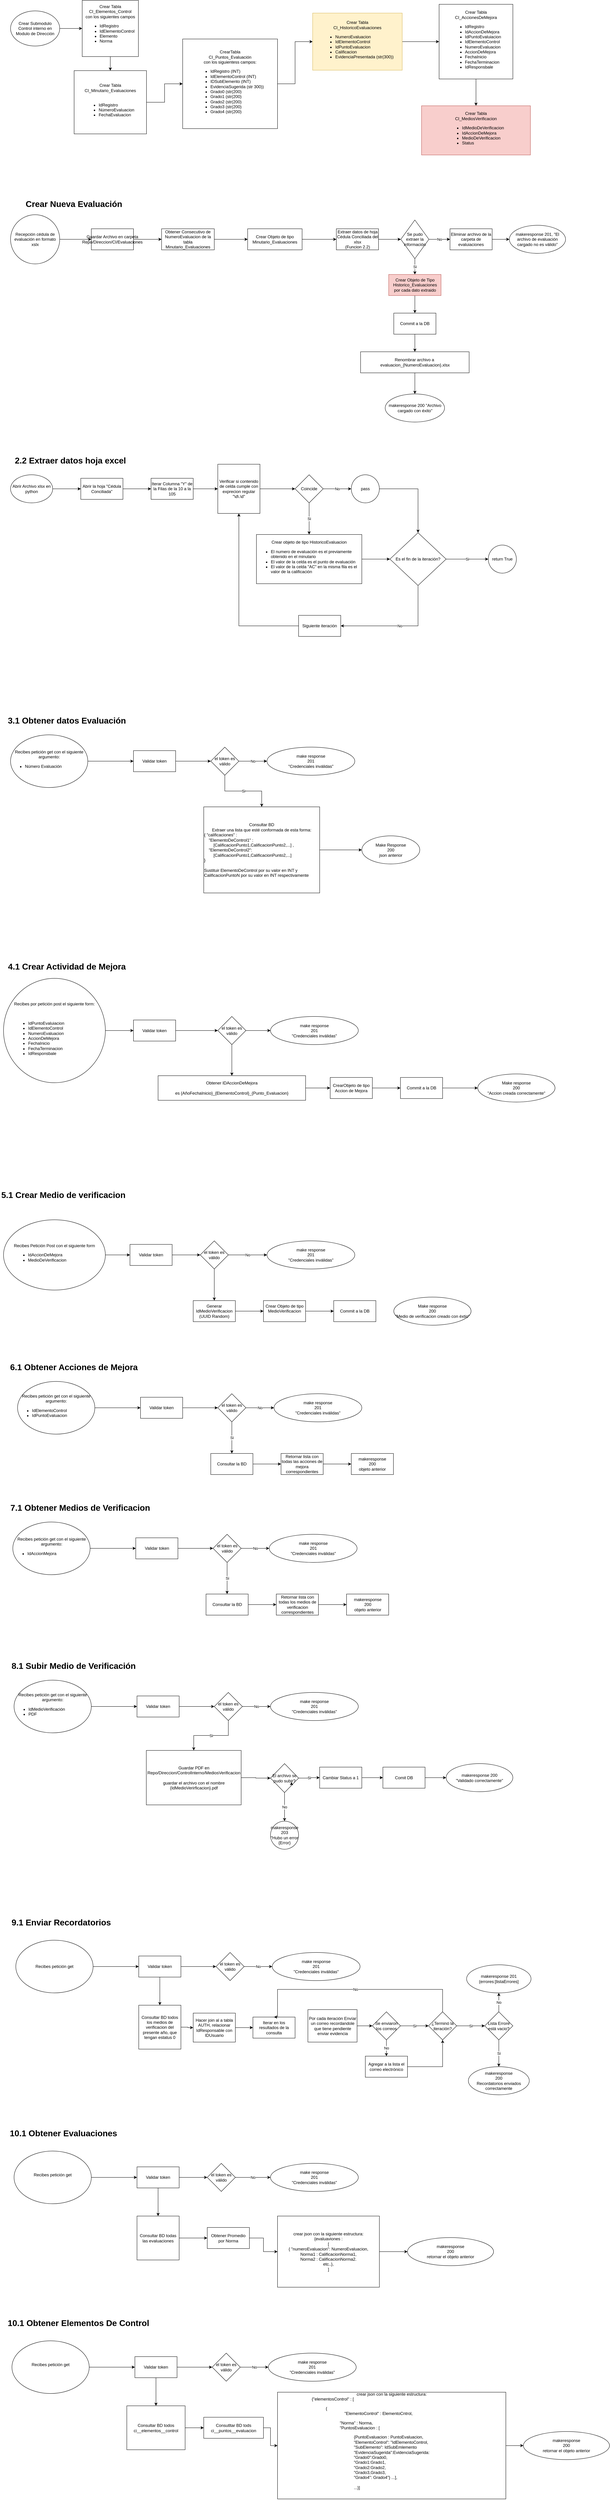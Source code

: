 <mxfile version="21.3.6" type="github">
  <diagram name="Página-1" id="6SQKcYgpfkD2ooMee5yI">
    <mxGraphModel dx="1745" dy="940" grid="1" gridSize="10" guides="1" tooltips="1" connect="1" arrows="1" fold="1" page="1" pageScale="1" pageWidth="827" pageHeight="1169" math="0" shadow="0">
      <root>
        <mxCell id="0" />
        <mxCell id="1" parent="0" />
        <mxCell id="CogGTD0rMsYopm1HXky7-1" value="" style="edgeStyle=orthogonalEdgeStyle;rounded=0;orthogonalLoop=1;jettySize=auto;html=1;" parent="1" source="CogGTD0rMsYopm1HXky7-2" target="CogGTD0rMsYopm1HXky7-4" edge="1">
          <mxGeometry relative="1" as="geometry" />
        </mxCell>
        <mxCell id="CogGTD0rMsYopm1HXky7-2" value="&lt;div&gt;Crear Submodulo&lt;/div&gt;&lt;div&gt;Control interno en Modulo de Dirección&lt;br&gt;&lt;/div&gt;" style="ellipse;whiteSpace=wrap;html=1;" parent="1" vertex="1">
          <mxGeometry x="50" y="130" width="140" height="100" as="geometry" />
        </mxCell>
        <mxCell id="CogGTD0rMsYopm1HXky7-3" value="" style="edgeStyle=orthogonalEdgeStyle;rounded=0;orthogonalLoop=1;jettySize=auto;html=1;" parent="1" source="CogGTD0rMsYopm1HXky7-4" target="CogGTD0rMsYopm1HXky7-22" edge="1">
          <mxGeometry relative="1" as="geometry" />
        </mxCell>
        <mxCell id="CogGTD0rMsYopm1HXky7-4" value="&lt;div&gt;Crear Tabla&lt;/div&gt;&lt;div&gt;CI_Elementos_Control&lt;/div&gt;&lt;div&gt;con los siguientes campos&lt;/div&gt;&lt;div align=&quot;left&quot;&gt;&lt;ul&gt;&lt;li&gt;IdRegistro&lt;/li&gt;&lt;li&gt;IdElementoControl&lt;br&gt;&lt;/li&gt;&lt;li&gt;Elemento&lt;/li&gt;&lt;li&gt;Norma&lt;/li&gt;&lt;/ul&gt;&lt;/div&gt;&lt;div&gt;&lt;br&gt;&lt;/div&gt;" style="whiteSpace=wrap;html=1;" parent="1" vertex="1">
          <mxGeometry x="254" y="100" width="160" height="160" as="geometry" />
        </mxCell>
        <mxCell id="CogGTD0rMsYopm1HXky7-5" value="" style="edgeStyle=orthogonalEdgeStyle;rounded=0;orthogonalLoop=1;jettySize=auto;html=1;" parent="1" source="CogGTD0rMsYopm1HXky7-6" target="CogGTD0rMsYopm1HXky7-8" edge="1">
          <mxGeometry relative="1" as="geometry" />
        </mxCell>
        <mxCell id="CogGTD0rMsYopm1HXky7-6" value="&lt;div&gt;CrearTabla &lt;br&gt;&lt;/div&gt;&lt;div&gt;CI_Puntos_Evaluación&lt;/div&gt;&lt;div&gt;con los siguientess campos:&lt;/div&gt;&lt;div align=&quot;left&quot;&gt;&lt;ul&gt;&lt;li&gt;IdRegistro (INT)&lt;/li&gt;&lt;li&gt;IdElementoControl (INT)&lt;/li&gt;&lt;li&gt;IDSubElemento (INT)&lt;/li&gt;&lt;li&gt;EvidenciaSugerida (str 300))&lt;/li&gt;&lt;li&gt;Grado0 (str(200)&lt;/li&gt;&lt;li&gt;Grado1 (str(200)&lt;/li&gt;&lt;li&gt;Grado2 (str(200)&lt;/li&gt;&lt;li&gt;Grado3 (str(200)&lt;/li&gt;&lt;li&gt;Grado4 (str(200)&lt;/li&gt;&lt;/ul&gt;&lt;/div&gt;" style="whiteSpace=wrap;html=1;" parent="1" vertex="1">
          <mxGeometry x="540" y="210" width="270" height="255" as="geometry" />
        </mxCell>
        <mxCell id="CogGTD0rMsYopm1HXky7-7" value="" style="edgeStyle=orthogonalEdgeStyle;rounded=0;orthogonalLoop=1;jettySize=auto;html=1;" parent="1" source="CogGTD0rMsYopm1HXky7-8" target="CogGTD0rMsYopm1HXky7-10" edge="1">
          <mxGeometry relative="1" as="geometry" />
        </mxCell>
        <mxCell id="CogGTD0rMsYopm1HXky7-8" value="&lt;div&gt;Crear Tabla&lt;/div&gt;&lt;div&gt;CI_HistoricoEvaluaciones&lt;/div&gt;&lt;div align=&quot;left&quot;&gt;&lt;ul&gt;&lt;li&gt;NumeroEvaluacion&lt;/li&gt;&lt;li&gt;IdElementoControl&lt;/li&gt;&lt;li&gt;IdPuntoEvaluacion&lt;/li&gt;&lt;li&gt;Calificacion&lt;/li&gt;&lt;li&gt;EvidenciaPresentada (str(300))&lt;/li&gt;&lt;/ul&gt;&lt;/div&gt;" style="whiteSpace=wrap;html=1;fillColor=#fff2cc;strokeColor=#d6b656;" parent="1" vertex="1">
          <mxGeometry x="910" y="136.25" width="255" height="162.5" as="geometry" />
        </mxCell>
        <mxCell id="CogGTD0rMsYopm1HXky7-9" value="" style="edgeStyle=orthogonalEdgeStyle;rounded=0;orthogonalLoop=1;jettySize=auto;html=1;" parent="1" source="CogGTD0rMsYopm1HXky7-10" target="CogGTD0rMsYopm1HXky7-11" edge="1">
          <mxGeometry relative="1" as="geometry" />
        </mxCell>
        <mxCell id="CogGTD0rMsYopm1HXky7-10" value="&lt;div&gt;Crear Tabla&lt;/div&gt;&lt;div&gt;CI_AccionesDeMejora&lt;/div&gt;&lt;div align=&quot;left&quot;&gt;&lt;ul&gt;&lt;li&gt;IdRegistro&lt;br&gt;&lt;/li&gt;&lt;li&gt;IdAccionDeMejora&lt;br&gt;&lt;/li&gt;&lt;li&gt;IdPuntoEvaluiacion&lt;/li&gt;&lt;li&gt;IdElementoControl&lt;br&gt;&lt;/li&gt;&lt;li&gt;NumeroEvaluacion&lt;/li&gt;&lt;li&gt;AccionDeMejora&lt;/li&gt;&lt;li&gt;FechaInicio&lt;/li&gt;&lt;li&gt;FechaTerminacion&lt;/li&gt;&lt;li&gt;IdResponsbale&lt;/li&gt;&lt;/ul&gt;&lt;/div&gt;" style="whiteSpace=wrap;html=1;" parent="1" vertex="1">
          <mxGeometry x="1270" y="111.25" width="210" height="212.5" as="geometry" />
        </mxCell>
        <mxCell id="CogGTD0rMsYopm1HXky7-11" value="&lt;div&gt;Crear Tabla &lt;br&gt;&lt;/div&gt;&lt;div&gt;CI_MediosVerificacion&lt;/div&gt;&lt;div align=&quot;left&quot;&gt;&lt;ul&gt;&lt;li&gt;IdMedioDeVerificacion&lt;/li&gt;&lt;li&gt;IdAccionDeMejora&lt;/li&gt;&lt;li&gt;MedioDeVerificacion&lt;/li&gt;&lt;li&gt;Status&lt;br&gt;&lt;/li&gt;&lt;/ul&gt;&lt;/div&gt;" style="whiteSpace=wrap;html=1;fillColor=#f8cecc;strokeColor=#b85450;" parent="1" vertex="1">
          <mxGeometry x="1220" y="400" width="310" height="140" as="geometry" />
        </mxCell>
        <mxCell id="CogGTD0rMsYopm1HXky7-12" value="Crear Nueva Evaluación" style="text;strokeColor=none;fillColor=none;html=1;fontSize=24;fontStyle=1;verticalAlign=middle;align=center;" parent="1" vertex="1">
          <mxGeometry x="50" y="660" width="360" height="40" as="geometry" />
        </mxCell>
        <mxCell id="CogGTD0rMsYopm1HXky7-13" value="" style="edgeStyle=orthogonalEdgeStyle;rounded=0;orthogonalLoop=1;jettySize=auto;html=1;" parent="1" source="CogGTD0rMsYopm1HXky7-14" target="CogGTD0rMsYopm1HXky7-16" edge="1">
          <mxGeometry relative="1" as="geometry" />
        </mxCell>
        <mxCell id="CogGTD0rMsYopm1HXky7-14" value="Recepción cédula de evaluación en formato xslx" style="ellipse;whiteSpace=wrap;html=1;aspect=fixed;" parent="1" vertex="1">
          <mxGeometry x="50" y="710" width="140" height="140" as="geometry" />
        </mxCell>
        <mxCell id="CogGTD0rMsYopm1HXky7-15" value="" style="edgeStyle=orthogonalEdgeStyle;rounded=0;orthogonalLoop=1;jettySize=auto;html=1;" parent="1" source="CogGTD0rMsYopm1HXky7-16" target="CogGTD0rMsYopm1HXky7-18" edge="1">
          <mxGeometry relative="1" as="geometry" />
        </mxCell>
        <mxCell id="CogGTD0rMsYopm1HXky7-16" value="Guardar Archivo en carpeta Repo/Direccion/CI/Evaluaciones " style="whiteSpace=wrap;html=1;" parent="1" vertex="1">
          <mxGeometry x="280" y="750" width="120" height="60" as="geometry" />
        </mxCell>
        <mxCell id="CogGTD0rMsYopm1HXky7-17" value="" style="edgeStyle=orthogonalEdgeStyle;rounded=0;orthogonalLoop=1;jettySize=auto;html=1;" parent="1" source="CogGTD0rMsYopm1HXky7-18" target="CogGTD0rMsYopm1HXky7-20" edge="1">
          <mxGeometry relative="1" as="geometry" />
        </mxCell>
        <mxCell id="CogGTD0rMsYopm1HXky7-18" value="Obtener Consecutivo de NumeroEvaluacion de la tabla Minutario_Evaluaciones" style="whiteSpace=wrap;html=1;" parent="1" vertex="1">
          <mxGeometry x="480" y="750" width="150" height="60" as="geometry" />
        </mxCell>
        <mxCell id="CogGTD0rMsYopm1HXky7-19" value="" style="edgeStyle=orthogonalEdgeStyle;rounded=0;orthogonalLoop=1;jettySize=auto;html=1;" parent="1" source="CogGTD0rMsYopm1HXky7-20" target="CogGTD0rMsYopm1HXky7-24" edge="1">
          <mxGeometry relative="1" as="geometry" />
        </mxCell>
        <mxCell id="CogGTD0rMsYopm1HXky7-20" value="Crear Objeto de tipo Minutario_Evaluaciones" style="whiteSpace=wrap;html=1;" parent="1" vertex="1">
          <mxGeometry x="725" y="750" width="155" height="60" as="geometry" />
        </mxCell>
        <mxCell id="CogGTD0rMsYopm1HXky7-21" value="" style="edgeStyle=orthogonalEdgeStyle;rounded=0;orthogonalLoop=1;jettySize=auto;html=1;" parent="1" source="CogGTD0rMsYopm1HXky7-22" target="CogGTD0rMsYopm1HXky7-6" edge="1">
          <mxGeometry relative="1" as="geometry" />
        </mxCell>
        <mxCell id="CogGTD0rMsYopm1HXky7-22" value="&lt;div&gt;Crear Tabla&lt;/div&gt;&lt;div&gt;CI_Minutario_Evaluaciones&lt;br&gt;&lt;/div&gt;&lt;div&gt;&lt;br&gt;&lt;/div&gt;&lt;div align=&quot;left&quot;&gt;&lt;ul&gt;&lt;li&gt;IdRegistro&lt;/li&gt;&lt;li&gt;NúmeroEvaluacion&lt;/li&gt;&lt;li&gt;FechaEvaluacion&lt;br&gt;&lt;/li&gt;&lt;/ul&gt;&lt;/div&gt;" style="whiteSpace=wrap;html=1;" parent="1" vertex="1">
          <mxGeometry x="231" y="300" width="206" height="180" as="geometry" />
        </mxCell>
        <mxCell id="CogGTD0rMsYopm1HXky7-23" value="" style="edgeStyle=orthogonalEdgeStyle;rounded=0;orthogonalLoop=1;jettySize=auto;html=1;" parent="1" source="CogGTD0rMsYopm1HXky7-24" target="CogGTD0rMsYopm1HXky7-27" edge="1">
          <mxGeometry relative="1" as="geometry" />
        </mxCell>
        <mxCell id="CogGTD0rMsYopm1HXky7-24" value="&lt;div&gt;Extraer datos de hoja Cédula Conciliada del xlsx&lt;/div&gt;&lt;div&gt;(Funcion 2.2)&lt;br&gt;&lt;/div&gt;" style="whiteSpace=wrap;html=1;" parent="1" vertex="1">
          <mxGeometry x="977.5" y="750" width="120" height="60" as="geometry" />
        </mxCell>
        <mxCell id="CogGTD0rMsYopm1HXky7-25" value="Si" style="edgeStyle=orthogonalEdgeStyle;rounded=0;orthogonalLoop=1;jettySize=auto;html=1;" parent="1" source="CogGTD0rMsYopm1HXky7-27" target="CogGTD0rMsYopm1HXky7-29" edge="1">
          <mxGeometry relative="1" as="geometry" />
        </mxCell>
        <mxCell id="CogGTD0rMsYopm1HXky7-26" value="No" style="edgeStyle=orthogonalEdgeStyle;rounded=0;orthogonalLoop=1;jettySize=auto;html=1;" parent="1" source="CogGTD0rMsYopm1HXky7-27" target="CogGTD0rMsYopm1HXky7-34" edge="1">
          <mxGeometry relative="1" as="geometry" />
        </mxCell>
        <mxCell id="CogGTD0rMsYopm1HXky7-27" value="Se pudo extraer la información" style="rhombus;whiteSpace=wrap;html=1;" parent="1" vertex="1">
          <mxGeometry x="1161" y="725" width="80" height="110" as="geometry" />
        </mxCell>
        <mxCell id="CogGTD0rMsYopm1HXky7-28" value="" style="edgeStyle=orthogonalEdgeStyle;rounded=0;orthogonalLoop=1;jettySize=auto;html=1;" parent="1" source="CogGTD0rMsYopm1HXky7-29" target="CogGTD0rMsYopm1HXky7-31" edge="1">
          <mxGeometry relative="1" as="geometry" />
        </mxCell>
        <mxCell id="CogGTD0rMsYopm1HXky7-29" value="&lt;div&gt;Crear Objeto de Tipo Historico_Evaluaciones&lt;/div&gt;&lt;div&gt;por cada dato extraido&lt;br&gt;&lt;/div&gt;" style="whiteSpace=wrap;html=1;fillColor=#f8cecc;strokeColor=#b85450;" parent="1" vertex="1">
          <mxGeometry x="1126.5" y="880" width="149" height="60" as="geometry" />
        </mxCell>
        <mxCell id="CogGTD0rMsYopm1HXky7-30" value="" style="edgeStyle=orthogonalEdgeStyle;rounded=0;orthogonalLoop=1;jettySize=auto;html=1;" parent="1" source="CogGTD0rMsYopm1HXky7-31" target="CogGTD0rMsYopm1HXky7-37" edge="1">
          <mxGeometry relative="1" as="geometry" />
        </mxCell>
        <mxCell id="CogGTD0rMsYopm1HXky7-31" value="Commit a la DB" style="whiteSpace=wrap;html=1;" parent="1" vertex="1">
          <mxGeometry x="1141" y="990" width="120" height="60" as="geometry" />
        </mxCell>
        <mxCell id="CogGTD0rMsYopm1HXky7-32" value="makeresponse 200 &quot;Archivo cargado con éxito&quot;" style="ellipse;whiteSpace=wrap;html=1;" parent="1" vertex="1">
          <mxGeometry x="1116.5" y="1220" width="169" height="80" as="geometry" />
        </mxCell>
        <mxCell id="CogGTD0rMsYopm1HXky7-33" value="" style="edgeStyle=orthogonalEdgeStyle;rounded=0;orthogonalLoop=1;jettySize=auto;html=1;" parent="1" source="CogGTD0rMsYopm1HXky7-34" target="CogGTD0rMsYopm1HXky7-35" edge="1">
          <mxGeometry relative="1" as="geometry" />
        </mxCell>
        <mxCell id="CogGTD0rMsYopm1HXky7-34" value="Eliminar archivo de la carpeta de evaluiaciones" style="whiteSpace=wrap;html=1;" parent="1" vertex="1">
          <mxGeometry x="1301" y="750" width="120" height="60" as="geometry" />
        </mxCell>
        <mxCell id="CogGTD0rMsYopm1HXky7-35" value="makeresponse 201, &quot;El archivo de evaluación cargado no es válido&quot;" style="ellipse;whiteSpace=wrap;html=1;" parent="1" vertex="1">
          <mxGeometry x="1470" y="740" width="160" height="80" as="geometry" />
        </mxCell>
        <mxCell id="CogGTD0rMsYopm1HXky7-36" value="" style="edgeStyle=orthogonalEdgeStyle;rounded=0;orthogonalLoop=1;jettySize=auto;html=1;" parent="1" source="CogGTD0rMsYopm1HXky7-37" target="CogGTD0rMsYopm1HXky7-32" edge="1">
          <mxGeometry relative="1" as="geometry" />
        </mxCell>
        <mxCell id="CogGTD0rMsYopm1HXky7-37" value="Renombrar archivo a&amp;nbsp; evaluacion_{NumeroEvaluacion}.xlsx" style="whiteSpace=wrap;html=1;" parent="1" vertex="1">
          <mxGeometry x="1046.5" y="1100" width="309" height="60" as="geometry" />
        </mxCell>
        <mxCell id="CogGTD0rMsYopm1HXky7-38" value="2.2 Extraer datos hoja excel " style="text;strokeColor=none;fillColor=none;html=1;fontSize=24;fontStyle=1;verticalAlign=middle;align=center;" parent="1" vertex="1">
          <mxGeometry x="40" y="1390" width="360" height="40" as="geometry" />
        </mxCell>
        <mxCell id="CogGTD0rMsYopm1HXky7-39" value="" style="edgeStyle=orthogonalEdgeStyle;rounded=0;orthogonalLoop=1;jettySize=auto;html=1;" parent="1" source="CogGTD0rMsYopm1HXky7-40" target="CogGTD0rMsYopm1HXky7-42" edge="1">
          <mxGeometry relative="1" as="geometry" />
        </mxCell>
        <mxCell id="CogGTD0rMsYopm1HXky7-40" value="Abrir Archivo xlsx en python" style="ellipse;whiteSpace=wrap;html=1;" parent="1" vertex="1">
          <mxGeometry x="50" y="1450" width="120" height="80" as="geometry" />
        </mxCell>
        <mxCell id="CogGTD0rMsYopm1HXky7-41" value="" style="edgeStyle=orthogonalEdgeStyle;rounded=0;orthogonalLoop=1;jettySize=auto;html=1;" parent="1" source="CogGTD0rMsYopm1HXky7-42" target="CogGTD0rMsYopm1HXky7-44" edge="1">
          <mxGeometry relative="1" as="geometry" />
        </mxCell>
        <mxCell id="CogGTD0rMsYopm1HXky7-42" value="Abrir la hoja &quot;Cédula Conciliada&quot;" style="whiteSpace=wrap;html=1;" parent="1" vertex="1">
          <mxGeometry x="250" y="1460" width="120" height="60" as="geometry" />
        </mxCell>
        <mxCell id="CogGTD0rMsYopm1HXky7-43" value="" style="edgeStyle=orthogonalEdgeStyle;rounded=0;orthogonalLoop=1;jettySize=auto;html=1;" parent="1" source="CogGTD0rMsYopm1HXky7-44" target="CogGTD0rMsYopm1HXky7-46" edge="1">
          <mxGeometry relative="1" as="geometry" />
        </mxCell>
        <mxCell id="CogGTD0rMsYopm1HXky7-44" value="Iterar Columna &quot;Y&quot; de la Filas de la 10 a la 105 " style="whiteSpace=wrap;html=1;" parent="1" vertex="1">
          <mxGeometry x="450" y="1460" width="120" height="60" as="geometry" />
        </mxCell>
        <mxCell id="CogGTD0rMsYopm1HXky7-45" value="" style="edgeStyle=orthogonalEdgeStyle;rounded=0;orthogonalLoop=1;jettySize=auto;html=1;" parent="1" source="CogGTD0rMsYopm1HXky7-46" target="CogGTD0rMsYopm1HXky7-49" edge="1">
          <mxGeometry relative="1" as="geometry" />
        </mxCell>
        <mxCell id="CogGTD0rMsYopm1HXky7-46" value="Verificar si contenido de celda cumple con exprecion regular &quot;\d\.\d&quot;" style="whiteSpace=wrap;html=1;" parent="1" vertex="1">
          <mxGeometry x="640" y="1420" width="120" height="140" as="geometry" />
        </mxCell>
        <mxCell id="CogGTD0rMsYopm1HXky7-47" value="No" style="edgeStyle=orthogonalEdgeStyle;rounded=0;orthogonalLoop=1;jettySize=auto;html=1;" parent="1" source="CogGTD0rMsYopm1HXky7-49" target="CogGTD0rMsYopm1HXky7-51" edge="1">
          <mxGeometry relative="1" as="geometry" />
        </mxCell>
        <mxCell id="CogGTD0rMsYopm1HXky7-48" value="Si" style="edgeStyle=orthogonalEdgeStyle;rounded=0;orthogonalLoop=1;jettySize=auto;html=1;" parent="1" source="CogGTD0rMsYopm1HXky7-49" target="CogGTD0rMsYopm1HXky7-53" edge="1">
          <mxGeometry relative="1" as="geometry" />
        </mxCell>
        <mxCell id="CogGTD0rMsYopm1HXky7-49" value="Coincide" style="rhombus;whiteSpace=wrap;html=1;" parent="1" vertex="1">
          <mxGeometry x="860" y="1450" width="80" height="80" as="geometry" />
        </mxCell>
        <mxCell id="CogGTD0rMsYopm1HXky7-50" value="" style="edgeStyle=orthogonalEdgeStyle;rounded=0;orthogonalLoop=1;jettySize=auto;html=1;" parent="1" source="CogGTD0rMsYopm1HXky7-51" target="CogGTD0rMsYopm1HXky7-56" edge="1">
          <mxGeometry relative="1" as="geometry" />
        </mxCell>
        <mxCell id="CogGTD0rMsYopm1HXky7-51" value="pass" style="ellipse;whiteSpace=wrap;html=1;" parent="1" vertex="1">
          <mxGeometry x="1020" y="1450" width="80" height="80" as="geometry" />
        </mxCell>
        <mxCell id="CogGTD0rMsYopm1HXky7-52" value="" style="edgeStyle=orthogonalEdgeStyle;rounded=0;orthogonalLoop=1;jettySize=auto;html=1;" parent="1" source="CogGTD0rMsYopm1HXky7-53" target="CogGTD0rMsYopm1HXky7-56" edge="1">
          <mxGeometry relative="1" as="geometry" />
        </mxCell>
        <mxCell id="CogGTD0rMsYopm1HXky7-53" value="&lt;div&gt;Crear objeto de tipo HistoricoEvaluacion&lt;/div&gt;&lt;div align=&quot;left&quot;&gt;&lt;ul&gt;&lt;li&gt;El numero de evaluación es el previamente obtenido en el minutario&lt;br&gt;&lt;/li&gt;&lt;li&gt;El valor de la celda es el punto de evaluación&lt;/li&gt;&lt;li&gt;El valor de la celda &quot;AC&quot; en la misma fila es el valor de la calificación&lt;br&gt;&lt;/li&gt;&lt;/ul&gt;&lt;/div&gt;" style="whiteSpace=wrap;html=1;" parent="1" vertex="1">
          <mxGeometry x="750" y="1620" width="300" height="140" as="geometry" />
        </mxCell>
        <mxCell id="CogGTD0rMsYopm1HXky7-54" value="No" style="edgeStyle=orthogonalEdgeStyle;rounded=0;orthogonalLoop=1;jettySize=auto;html=1;" parent="1" source="CogGTD0rMsYopm1HXky7-56" target="CogGTD0rMsYopm1HXky7-58" edge="1">
          <mxGeometry relative="1" as="geometry">
            <Array as="points">
              <mxPoint x="1210" y="1880" />
            </Array>
          </mxGeometry>
        </mxCell>
        <mxCell id="CogGTD0rMsYopm1HXky7-55" value="Si" style="edgeStyle=orthogonalEdgeStyle;rounded=0;orthogonalLoop=1;jettySize=auto;html=1;" parent="1" source="CogGTD0rMsYopm1HXky7-56" target="CogGTD0rMsYopm1HXky7-59" edge="1">
          <mxGeometry relative="1" as="geometry" />
        </mxCell>
        <mxCell id="CogGTD0rMsYopm1HXky7-56" value="Es el fin de la iteración?" style="rhombus;whiteSpace=wrap;html=1;" parent="1" vertex="1">
          <mxGeometry x="1130" y="1615" width="160" height="150" as="geometry" />
        </mxCell>
        <mxCell id="CogGTD0rMsYopm1HXky7-57" value="" style="edgeStyle=orthogonalEdgeStyle;rounded=0;orthogonalLoop=1;jettySize=auto;html=1;entryX=0.5;entryY=1;entryDx=0;entryDy=0;" parent="1" source="CogGTD0rMsYopm1HXky7-58" target="CogGTD0rMsYopm1HXky7-46" edge="1">
          <mxGeometry relative="1" as="geometry">
            <mxPoint x="760" y="1880" as="targetPoint" />
          </mxGeometry>
        </mxCell>
        <mxCell id="CogGTD0rMsYopm1HXky7-58" value="Siguiente iteración" style="whiteSpace=wrap;html=1;" parent="1" vertex="1">
          <mxGeometry x="870" y="1850" width="120" height="60" as="geometry" />
        </mxCell>
        <mxCell id="CogGTD0rMsYopm1HXky7-59" value="return True" style="ellipse;whiteSpace=wrap;html=1;" parent="1" vertex="1">
          <mxGeometry x="1410" y="1650" width="80" height="80" as="geometry" />
        </mxCell>
        <mxCell id="4L3UgOWhkmuFmu04G8Wa-3" value="" style="edgeStyle=orthogonalEdgeStyle;rounded=0;orthogonalLoop=1;jettySize=auto;html=1;" parent="1" source="4L3UgOWhkmuFmu04G8Wa-1" target="4L3UgOWhkmuFmu04G8Wa-2" edge="1">
          <mxGeometry relative="1" as="geometry" />
        </mxCell>
        <mxCell id="4L3UgOWhkmuFmu04G8Wa-1" value="&lt;div&gt;Recibes petición get con el siguiente argumento:&lt;/div&gt;&lt;div align=&quot;left&quot;&gt;&lt;ul&gt;&lt;li&gt;Número Evaluación&lt;br&gt;&lt;/li&gt;&lt;/ul&gt;&lt;/div&gt;" style="ellipse;whiteSpace=wrap;html=1;" parent="1" vertex="1">
          <mxGeometry x="50" y="2190" width="220" height="150" as="geometry" />
        </mxCell>
        <mxCell id="4L3UgOWhkmuFmu04G8Wa-7" value="" style="edgeStyle=orthogonalEdgeStyle;rounded=0;orthogonalLoop=1;jettySize=auto;html=1;" parent="1" source="4L3UgOWhkmuFmu04G8Wa-2" target="4L3UgOWhkmuFmu04G8Wa-6" edge="1">
          <mxGeometry relative="1" as="geometry" />
        </mxCell>
        <mxCell id="4L3UgOWhkmuFmu04G8Wa-2" value="Validar token" style="whiteSpace=wrap;html=1;" parent="1" vertex="1">
          <mxGeometry x="400" y="2235" width="120" height="60" as="geometry" />
        </mxCell>
        <mxCell id="4L3UgOWhkmuFmu04G8Wa-11" value="No" style="edgeStyle=orthogonalEdgeStyle;rounded=0;orthogonalLoop=1;jettySize=auto;html=1;" parent="1" source="4L3UgOWhkmuFmu04G8Wa-6" target="4L3UgOWhkmuFmu04G8Wa-10" edge="1">
          <mxGeometry relative="1" as="geometry" />
        </mxCell>
        <mxCell id="4L3UgOWhkmuFmu04G8Wa-13" value="Si" style="edgeStyle=orthogonalEdgeStyle;rounded=0;orthogonalLoop=1;jettySize=auto;html=1;" parent="1" source="4L3UgOWhkmuFmu04G8Wa-6" target="4L3UgOWhkmuFmu04G8Wa-12" edge="1">
          <mxGeometry relative="1" as="geometry" />
        </mxCell>
        <mxCell id="4L3UgOWhkmuFmu04G8Wa-6" value="el token es válido" style="rhombus;whiteSpace=wrap;html=1;" parent="1" vertex="1">
          <mxGeometry x="620" y="2225" width="80" height="80" as="geometry" />
        </mxCell>
        <mxCell id="4L3UgOWhkmuFmu04G8Wa-10" value="&lt;div&gt;make response &lt;br&gt;&lt;/div&gt;&lt;div&gt;201&lt;/div&gt;&lt;div&gt;&quot;Credenciales inválidas&quot;&lt;br&gt;&lt;/div&gt;" style="ellipse;whiteSpace=wrap;html=1;" parent="1" vertex="1">
          <mxGeometry x="780" y="2225" width="250" height="80" as="geometry" />
        </mxCell>
        <mxCell id="4L3UgOWhkmuFmu04G8Wa-17" value="" style="edgeStyle=orthogonalEdgeStyle;rounded=0;orthogonalLoop=1;jettySize=auto;html=1;" parent="1" source="4L3UgOWhkmuFmu04G8Wa-12" target="4L3UgOWhkmuFmu04G8Wa-16" edge="1">
          <mxGeometry relative="1" as="geometry" />
        </mxCell>
        <mxCell id="4L3UgOWhkmuFmu04G8Wa-12" value="&lt;div&gt;Consultar BD&lt;/div&gt;&lt;div&gt;Extraer una lista que esté conformada de esta forma:&lt;/div&gt;&lt;div align=&quot;left&quot;&gt;{ &quot;calificaciones&quot; : &lt;br&gt;&lt;/div&gt;&lt;div align=&quot;left&quot;&gt;&lt;span style=&quot;&quot;&gt;&lt;span style=&quot;white-space: pre;&quot;&gt;&amp;nbsp;&amp;nbsp;&amp;nbsp;&amp;nbsp;&lt;/span&gt;&lt;/span&gt;&quot;ElementoDeControl1&quot; : &lt;span style=&quot;&quot;&gt;&lt;span style=&quot;white-space: pre;&quot;&gt;&amp;nbsp;&amp;nbsp;&amp;nbsp;&amp;nbsp;&lt;/span&gt;&lt;/span&gt;&lt;span style=&quot;&quot;&gt;&lt;span style=&quot;white-space: pre;&quot;&gt;&amp;nbsp;&amp;nbsp;&amp;nbsp;&amp;nbsp;&lt;/span&gt;&lt;/span&gt;[CalificacionPunto1,CalificacionPunto2,...] ,&lt;/div&gt;&lt;div align=&quot;left&quot;&gt;&lt;span style=&quot;&quot;&gt;&lt;span style=&quot;white-space: pre;&quot;&gt;&amp;nbsp;&amp;nbsp;&amp;nbsp;&amp;nbsp;&lt;/span&gt;&lt;/span&gt;&quot;ElementoDeControl2&quot;:&lt;/div&gt;&lt;div align=&quot;left&quot;&gt;&lt;span style=&quot;&quot;&gt;&lt;span style=&quot;white-space: pre;&quot;&gt;&amp;nbsp;&amp;nbsp;&amp;nbsp;&amp;nbsp;&lt;/span&gt;&lt;/span&gt;&lt;span style=&quot;&quot;&gt;&lt;span style=&quot;white-space: pre;&quot;&gt;&amp;nbsp;&amp;nbsp;&amp;nbsp;&amp;nbsp;&lt;/span&gt;&lt;/span&gt;[CalificacionPunto1,CalificacionPunto2,...] &lt;br&gt;&lt;/div&gt;&lt;div align=&quot;left&quot;&gt;}&lt;/div&gt;&lt;div align=&quot;left&quot;&gt;&lt;br&gt;&lt;/div&gt;&lt;div align=&quot;left&quot;&gt;Sustituir ElementoDeControl por su valor en INT y CalificacionPuntoN por su valor en INT respectivamente&lt;br&gt;&lt;/div&gt;" style="whiteSpace=wrap;html=1;" parent="1" vertex="1">
          <mxGeometry x="600" y="2395" width="330" height="245" as="geometry" />
        </mxCell>
        <mxCell id="4L3UgOWhkmuFmu04G8Wa-16" value="&lt;div&gt;Make Response&lt;/div&gt;&lt;div&gt;200&lt;/div&gt;&lt;div&gt;json anterior&lt;br&gt;&lt;/div&gt;" style="ellipse;whiteSpace=wrap;html=1;" parent="1" vertex="1">
          <mxGeometry x="1050" y="2477.5" width="165" height="80" as="geometry" />
        </mxCell>
        <mxCell id="4L3UgOWhkmuFmu04G8Wa-18" value="3.1 Obtener datos Evaluación " style="text;strokeColor=none;fillColor=none;html=1;fontSize=24;fontStyle=1;verticalAlign=middle;align=center;" parent="1" vertex="1">
          <mxGeometry x="30" y="2130" width="360" height="40" as="geometry" />
        </mxCell>
        <mxCell id="4L3UgOWhkmuFmu04G8Wa-19" value="4.1 Crear Actividad de Mejora" style="text;strokeColor=none;fillColor=none;html=1;fontSize=24;fontStyle=1;verticalAlign=middle;align=center;" parent="1" vertex="1">
          <mxGeometry x="30" y="2830" width="360" height="40" as="geometry" />
        </mxCell>
        <mxCell id="4L3UgOWhkmuFmu04G8Wa-30" value="" style="edgeStyle=orthogonalEdgeStyle;rounded=0;orthogonalLoop=1;jettySize=auto;html=1;" parent="1" source="4L3UgOWhkmuFmu04G8Wa-20" target="4L3UgOWhkmuFmu04G8Wa-26" edge="1">
          <mxGeometry relative="1" as="geometry" />
        </mxCell>
        <mxCell id="4L3UgOWhkmuFmu04G8Wa-20" value="&lt;div&gt;Recibes por petición post el siguiente form:&lt;/div&gt;&lt;div&gt;&lt;br&gt;&lt;/div&gt;&lt;div&gt;&lt;div align=&quot;left&quot;&gt;&lt;br&gt;&lt;ul&gt;&lt;li&gt;IdPuntoEvaluiacion&lt;/li&gt;&lt;li&gt;IdElementoControl&lt;br&gt;&lt;/li&gt;&lt;li&gt;NumeroEvaluacion&lt;/li&gt;&lt;li&gt;AccionDeMejora&lt;/li&gt;&lt;li&gt;FechaInicio&lt;/li&gt;&lt;li&gt;FechaTerminacion&lt;/li&gt;&lt;li&gt;IdResponsbale&lt;/li&gt;&lt;/ul&gt;&lt;/div&gt;&lt;/div&gt;" style="ellipse;whiteSpace=wrap;html=1;" parent="1" vertex="1">
          <mxGeometry x="30" y="2883" width="290" height="297" as="geometry" />
        </mxCell>
        <mxCell id="4L3UgOWhkmuFmu04G8Wa-25" value="" style="edgeStyle=orthogonalEdgeStyle;rounded=0;orthogonalLoop=1;jettySize=auto;html=1;" parent="1" source="4L3UgOWhkmuFmu04G8Wa-26" target="4L3UgOWhkmuFmu04G8Wa-29" edge="1">
          <mxGeometry relative="1" as="geometry" />
        </mxCell>
        <mxCell id="4L3UgOWhkmuFmu04G8Wa-26" value="Validar token" style="whiteSpace=wrap;html=1;" parent="1" vertex="1">
          <mxGeometry x="400" y="3001.5" width="120" height="60" as="geometry" />
        </mxCell>
        <mxCell id="4L3UgOWhkmuFmu04G8Wa-35" value="" style="edgeStyle=orthogonalEdgeStyle;rounded=0;orthogonalLoop=1;jettySize=auto;html=1;" parent="1" source="4L3UgOWhkmuFmu04G8Wa-29" target="4L3UgOWhkmuFmu04G8Wa-33" edge="1">
          <mxGeometry relative="1" as="geometry" />
        </mxCell>
        <mxCell id="4L3UgOWhkmuFmu04G8Wa-37" value="" style="edgeStyle=orthogonalEdgeStyle;rounded=0;orthogonalLoop=1;jettySize=auto;html=1;" parent="1" source="4L3UgOWhkmuFmu04G8Wa-29" target="4L3UgOWhkmuFmu04G8Wa-36" edge="1">
          <mxGeometry relative="1" as="geometry" />
        </mxCell>
        <mxCell id="4L3UgOWhkmuFmu04G8Wa-29" value="el token es válido" style="rhombus;whiteSpace=wrap;html=1;" parent="1" vertex="1">
          <mxGeometry x="640" y="2991.5" width="80" height="80" as="geometry" />
        </mxCell>
        <mxCell id="4L3UgOWhkmuFmu04G8Wa-33" value="&lt;div&gt;make response &lt;br&gt;&lt;/div&gt;&lt;div&gt;201&lt;/div&gt;&lt;div&gt;&quot;Credenciales inválidas&quot;&lt;br&gt;&lt;/div&gt;" style="ellipse;whiteSpace=wrap;html=1;" parent="1" vertex="1">
          <mxGeometry x="790" y="2991.5" width="250" height="80" as="geometry" />
        </mxCell>
        <mxCell id="4L3UgOWhkmuFmu04G8Wa-39" value="" style="edgeStyle=orthogonalEdgeStyle;rounded=0;orthogonalLoop=1;jettySize=auto;html=1;" parent="1" source="4L3UgOWhkmuFmu04G8Wa-36" target="4L3UgOWhkmuFmu04G8Wa-38" edge="1">
          <mxGeometry relative="1" as="geometry" />
        </mxCell>
        <mxCell id="4L3UgOWhkmuFmu04G8Wa-36" value="&lt;div&gt;Obtener IDAccionDeMejora&lt;/div&gt;&lt;div&gt;&lt;br&gt;&lt;/div&gt;&lt;div&gt;es {AñoFechaInicio}_{ElementoControl}_{Punto_Evaluacion}&lt;br&gt;&lt;/div&gt;" style="whiteSpace=wrap;html=1;" parent="1" vertex="1">
          <mxGeometry x="470" y="3160" width="420" height="70" as="geometry" />
        </mxCell>
        <mxCell id="4L3UgOWhkmuFmu04G8Wa-41" value="" style="edgeStyle=orthogonalEdgeStyle;rounded=0;orthogonalLoop=1;jettySize=auto;html=1;" parent="1" source="4L3UgOWhkmuFmu04G8Wa-38" target="4L3UgOWhkmuFmu04G8Wa-40" edge="1">
          <mxGeometry relative="1" as="geometry" />
        </mxCell>
        <mxCell id="4L3UgOWhkmuFmu04G8Wa-38" value="CrearObjeto de tipo Accion de Mejora" style="whiteSpace=wrap;html=1;" parent="1" vertex="1">
          <mxGeometry x="960" y="3165" width="120" height="60" as="geometry" />
        </mxCell>
        <mxCell id="4L3UgOWhkmuFmu04G8Wa-43" value="" style="edgeStyle=orthogonalEdgeStyle;rounded=0;orthogonalLoop=1;jettySize=auto;html=1;" parent="1" source="4L3UgOWhkmuFmu04G8Wa-40" target="4L3UgOWhkmuFmu04G8Wa-42" edge="1">
          <mxGeometry relative="1" as="geometry" />
        </mxCell>
        <mxCell id="4L3UgOWhkmuFmu04G8Wa-40" value="Commit a la DB" style="whiteSpace=wrap;html=1;" parent="1" vertex="1">
          <mxGeometry x="1160" y="3165" width="120" height="60" as="geometry" />
        </mxCell>
        <mxCell id="4L3UgOWhkmuFmu04G8Wa-42" value="&lt;div&gt;Make response&lt;/div&gt;&lt;div&gt;200&lt;/div&gt;&lt;div&gt;&quot;Accion creada correctamente&quot;&lt;br&gt;&lt;/div&gt;" style="ellipse;whiteSpace=wrap;html=1;" parent="1" vertex="1">
          <mxGeometry x="1380" y="3155" width="220" height="80" as="geometry" />
        </mxCell>
        <mxCell id="4L3UgOWhkmuFmu04G8Wa-45" value="5.1 Crear Medio de verificacion" style="text;strokeColor=none;fillColor=none;html=1;fontSize=24;fontStyle=1;verticalAlign=middle;align=center;" parent="1" vertex="1">
          <mxGeometry x="20" y="3480" width="360" height="40" as="geometry" />
        </mxCell>
        <mxCell id="4L3UgOWhkmuFmu04G8Wa-52" value="" style="edgeStyle=orthogonalEdgeStyle;rounded=0;orthogonalLoop=1;jettySize=auto;html=1;" parent="1" source="4L3UgOWhkmuFmu04G8Wa-46" target="4L3UgOWhkmuFmu04G8Wa-48" edge="1">
          <mxGeometry relative="1" as="geometry" />
        </mxCell>
        <mxCell id="4L3UgOWhkmuFmu04G8Wa-46" value="Recibes Petición Post con el siguiente form&lt;br&gt;&lt;div align=&quot;left&quot;&gt;&lt;ul&gt;&lt;li&gt;IdAccionDeMejora&lt;/li&gt;&lt;li&gt;MedioDeVerificacion&lt;/li&gt;&lt;/ul&gt;&lt;/div&gt;" style="ellipse;whiteSpace=wrap;html=1;" parent="1" vertex="1">
          <mxGeometry x="30" y="3570" width="290" height="200" as="geometry" />
        </mxCell>
        <mxCell id="4L3UgOWhkmuFmu04G8Wa-47" value="" style="edgeStyle=orthogonalEdgeStyle;rounded=0;orthogonalLoop=1;jettySize=auto;html=1;" parent="1" source="4L3UgOWhkmuFmu04G8Wa-48" target="4L3UgOWhkmuFmu04G8Wa-50" edge="1">
          <mxGeometry relative="1" as="geometry" />
        </mxCell>
        <mxCell id="4L3UgOWhkmuFmu04G8Wa-48" value="Validar token" style="whiteSpace=wrap;html=1;" parent="1" vertex="1">
          <mxGeometry x="390" y="3640" width="120" height="60" as="geometry" />
        </mxCell>
        <mxCell id="4L3UgOWhkmuFmu04G8Wa-49" value="No" style="edgeStyle=orthogonalEdgeStyle;rounded=0;orthogonalLoop=1;jettySize=auto;html=1;" parent="1" source="4L3UgOWhkmuFmu04G8Wa-50" target="4L3UgOWhkmuFmu04G8Wa-51" edge="1">
          <mxGeometry relative="1" as="geometry" />
        </mxCell>
        <mxCell id="4L3UgOWhkmuFmu04G8Wa-54" value="" style="edgeStyle=orthogonalEdgeStyle;rounded=0;orthogonalLoop=1;jettySize=auto;html=1;" parent="1" source="4L3UgOWhkmuFmu04G8Wa-50" target="4L3UgOWhkmuFmu04G8Wa-53" edge="1">
          <mxGeometry relative="1" as="geometry" />
        </mxCell>
        <mxCell id="4L3UgOWhkmuFmu04G8Wa-50" value="el token es válido" style="rhombus;whiteSpace=wrap;html=1;" parent="1" vertex="1">
          <mxGeometry x="590" y="3630" width="80" height="80" as="geometry" />
        </mxCell>
        <mxCell id="4L3UgOWhkmuFmu04G8Wa-51" value="&lt;div&gt;make response &lt;br&gt;&lt;/div&gt;&lt;div&gt;201&lt;/div&gt;&lt;div&gt;&quot;Credenciales inválidas&quot;&lt;br&gt;&lt;/div&gt;" style="ellipse;whiteSpace=wrap;html=1;" parent="1" vertex="1">
          <mxGeometry x="780" y="3630" width="250" height="80" as="geometry" />
        </mxCell>
        <mxCell id="4L3UgOWhkmuFmu04G8Wa-56" value="" style="edgeStyle=orthogonalEdgeStyle;rounded=0;orthogonalLoop=1;jettySize=auto;html=1;" parent="1" source="4L3UgOWhkmuFmu04G8Wa-53" target="4L3UgOWhkmuFmu04G8Wa-55" edge="1">
          <mxGeometry relative="1" as="geometry" />
        </mxCell>
        <mxCell id="4L3UgOWhkmuFmu04G8Wa-53" value="Generar IdMedioVerificacion (UUID Random)" style="whiteSpace=wrap;html=1;" parent="1" vertex="1">
          <mxGeometry x="570" y="3800" width="120" height="60" as="geometry" />
        </mxCell>
        <mxCell id="4L3UgOWhkmuFmu04G8Wa-58" value="" style="edgeStyle=orthogonalEdgeStyle;rounded=0;orthogonalLoop=1;jettySize=auto;html=1;" parent="1" source="4L3UgOWhkmuFmu04G8Wa-55" target="4L3UgOWhkmuFmu04G8Wa-57" edge="1">
          <mxGeometry relative="1" as="geometry" />
        </mxCell>
        <mxCell id="4L3UgOWhkmuFmu04G8Wa-55" value="&lt;div&gt;Crear Objeto de tipo MedioVerificacion&lt;/div&gt;&lt;div&gt;&lt;br&gt;&lt;/div&gt;" style="whiteSpace=wrap;html=1;" parent="1" vertex="1">
          <mxGeometry x="770" y="3800" width="120" height="60" as="geometry" />
        </mxCell>
        <mxCell id="4L3UgOWhkmuFmu04G8Wa-57" value="&lt;div&gt;Commit a la DB&lt;/div&gt;" style="whiteSpace=wrap;html=1;" parent="1" vertex="1">
          <mxGeometry x="970" y="3800" width="120" height="60" as="geometry" />
        </mxCell>
        <mxCell id="4L3UgOWhkmuFmu04G8Wa-59" value="&lt;div&gt;Make response&lt;/div&gt;&lt;div&gt;200&lt;/div&gt;&lt;div&gt;&quot;Medio de verificacion creado con éxtio&quot;&lt;br&gt;&lt;/div&gt;" style="ellipse;whiteSpace=wrap;html=1;" parent="1" vertex="1">
          <mxGeometry x="1141" y="3790" width="220" height="80" as="geometry" />
        </mxCell>
        <mxCell id="4L3UgOWhkmuFmu04G8Wa-61" value="" style="edgeStyle=orthogonalEdgeStyle;rounded=0;orthogonalLoop=1;jettySize=auto;html=1;" parent="1" source="4L3UgOWhkmuFmu04G8Wa-62" target="4L3UgOWhkmuFmu04G8Wa-64" edge="1">
          <mxGeometry relative="1" as="geometry" />
        </mxCell>
        <mxCell id="4L3UgOWhkmuFmu04G8Wa-62" value="&lt;div&gt;Recibes petición get con el siguiente argumento:&lt;/div&gt;&lt;div align=&quot;left&quot;&gt;&lt;ul&gt;&lt;li&gt;IdElementoControl&lt;/li&gt;&lt;li&gt;IdPuntoEvaluacion&lt;br&gt;&lt;/li&gt;&lt;/ul&gt;&lt;/div&gt;" style="ellipse;whiteSpace=wrap;html=1;" parent="1" vertex="1">
          <mxGeometry x="70" y="4030" width="220" height="150" as="geometry" />
        </mxCell>
        <mxCell id="4L3UgOWhkmuFmu04G8Wa-63" value="" style="edgeStyle=orthogonalEdgeStyle;rounded=0;orthogonalLoop=1;jettySize=auto;html=1;" parent="1" source="4L3UgOWhkmuFmu04G8Wa-64" target="4L3UgOWhkmuFmu04G8Wa-66" edge="1">
          <mxGeometry relative="1" as="geometry" />
        </mxCell>
        <mxCell id="4L3UgOWhkmuFmu04G8Wa-64" value="Validar token" style="whiteSpace=wrap;html=1;" parent="1" vertex="1">
          <mxGeometry x="420" y="4075" width="120" height="60" as="geometry" />
        </mxCell>
        <mxCell id="4L3UgOWhkmuFmu04G8Wa-65" value="No" style="edgeStyle=orthogonalEdgeStyle;rounded=0;orthogonalLoop=1;jettySize=auto;html=1;" parent="1" source="4L3UgOWhkmuFmu04G8Wa-66" target="4L3UgOWhkmuFmu04G8Wa-67" edge="1">
          <mxGeometry relative="1" as="geometry" />
        </mxCell>
        <mxCell id="4L3UgOWhkmuFmu04G8Wa-70" value="Si" style="edgeStyle=orthogonalEdgeStyle;rounded=0;orthogonalLoop=1;jettySize=auto;html=1;" parent="1" source="4L3UgOWhkmuFmu04G8Wa-66" target="4L3UgOWhkmuFmu04G8Wa-69" edge="1">
          <mxGeometry relative="1" as="geometry" />
        </mxCell>
        <mxCell id="4L3UgOWhkmuFmu04G8Wa-66" value="el token es válido" style="rhombus;whiteSpace=wrap;html=1;" parent="1" vertex="1">
          <mxGeometry x="640" y="4065" width="80" height="80" as="geometry" />
        </mxCell>
        <mxCell id="4L3UgOWhkmuFmu04G8Wa-67" value="&lt;div&gt;make response &lt;br&gt;&lt;/div&gt;&lt;div&gt;201&lt;/div&gt;&lt;div&gt;&quot;Credenciales inválidas&quot;&lt;br&gt;&lt;/div&gt;" style="ellipse;whiteSpace=wrap;html=1;" parent="1" vertex="1">
          <mxGeometry x="800" y="4065" width="250" height="80" as="geometry" />
        </mxCell>
        <mxCell id="4L3UgOWhkmuFmu04G8Wa-68" value="6.1 Obtener Acciones de Mejora " style="text;strokeColor=none;fillColor=none;html=1;fontSize=24;fontStyle=1;verticalAlign=middle;align=center;" parent="1" vertex="1">
          <mxGeometry x="50" y="3970" width="360" height="40" as="geometry" />
        </mxCell>
        <mxCell id="4L3UgOWhkmuFmu04G8Wa-72" value="" style="edgeStyle=orthogonalEdgeStyle;rounded=0;orthogonalLoop=1;jettySize=auto;html=1;" parent="1" source="4L3UgOWhkmuFmu04G8Wa-69" target="4L3UgOWhkmuFmu04G8Wa-71" edge="1">
          <mxGeometry relative="1" as="geometry" />
        </mxCell>
        <mxCell id="4L3UgOWhkmuFmu04G8Wa-69" value="Consultar la BD" style="whiteSpace=wrap;html=1;" parent="1" vertex="1">
          <mxGeometry x="620" y="4235" width="120" height="60" as="geometry" />
        </mxCell>
        <mxCell id="4L3UgOWhkmuFmu04G8Wa-74" value="" style="edgeStyle=orthogonalEdgeStyle;rounded=0;orthogonalLoop=1;jettySize=auto;html=1;" parent="1" source="4L3UgOWhkmuFmu04G8Wa-71" target="4L3UgOWhkmuFmu04G8Wa-73" edge="1">
          <mxGeometry relative="1" as="geometry" />
        </mxCell>
        <mxCell id="4L3UgOWhkmuFmu04G8Wa-71" value="&lt;div&gt;Retornar lista con todas las acciones de mejora correspondientes&lt;/div&gt;" style="whiteSpace=wrap;html=1;" parent="1" vertex="1">
          <mxGeometry x="820" y="4235" width="120" height="60" as="geometry" />
        </mxCell>
        <mxCell id="4L3UgOWhkmuFmu04G8Wa-73" value="&lt;div&gt;makeresponse&lt;/div&gt;&lt;div&gt;200&lt;/div&gt;&lt;div&gt;objeto anterior&lt;br&gt;&lt;/div&gt;" style="whiteSpace=wrap;html=1;" parent="1" vertex="1">
          <mxGeometry x="1020" y="4235" width="120" height="60" as="geometry" />
        </mxCell>
        <mxCell id="4L3UgOWhkmuFmu04G8Wa-75" value="" style="edgeStyle=orthogonalEdgeStyle;rounded=0;orthogonalLoop=1;jettySize=auto;html=1;" parent="1" source="4L3UgOWhkmuFmu04G8Wa-76" target="4L3UgOWhkmuFmu04G8Wa-78" edge="1">
          <mxGeometry relative="1" as="geometry" />
        </mxCell>
        <mxCell id="4L3UgOWhkmuFmu04G8Wa-76" value="&lt;div&gt;Recibes petición get con el siguiente argumento:&lt;/div&gt;&lt;div align=&quot;left&quot;&gt;&lt;ul&gt;&lt;li&gt;IdAccionMejora&lt;/li&gt;&lt;/ul&gt;&lt;/div&gt;" style="ellipse;whiteSpace=wrap;html=1;" parent="1" vertex="1">
          <mxGeometry x="56.5" y="4430" width="220" height="150" as="geometry" />
        </mxCell>
        <mxCell id="4L3UgOWhkmuFmu04G8Wa-77" value="" style="edgeStyle=orthogonalEdgeStyle;rounded=0;orthogonalLoop=1;jettySize=auto;html=1;" parent="1" source="4L3UgOWhkmuFmu04G8Wa-78" target="4L3UgOWhkmuFmu04G8Wa-81" edge="1">
          <mxGeometry relative="1" as="geometry" />
        </mxCell>
        <mxCell id="4L3UgOWhkmuFmu04G8Wa-78" value="Validar token" style="whiteSpace=wrap;html=1;" parent="1" vertex="1">
          <mxGeometry x="406.5" y="4475" width="120" height="60" as="geometry" />
        </mxCell>
        <mxCell id="4L3UgOWhkmuFmu04G8Wa-79" value="No" style="edgeStyle=orthogonalEdgeStyle;rounded=0;orthogonalLoop=1;jettySize=auto;html=1;" parent="1" source="4L3UgOWhkmuFmu04G8Wa-81" target="4L3UgOWhkmuFmu04G8Wa-82" edge="1">
          <mxGeometry relative="1" as="geometry" />
        </mxCell>
        <mxCell id="4L3UgOWhkmuFmu04G8Wa-80" value="Si" style="edgeStyle=orthogonalEdgeStyle;rounded=0;orthogonalLoop=1;jettySize=auto;html=1;" parent="1" source="4L3UgOWhkmuFmu04G8Wa-81" target="4L3UgOWhkmuFmu04G8Wa-85" edge="1">
          <mxGeometry relative="1" as="geometry" />
        </mxCell>
        <mxCell id="4L3UgOWhkmuFmu04G8Wa-81" value="el token es válido" style="rhombus;whiteSpace=wrap;html=1;" parent="1" vertex="1">
          <mxGeometry x="626.5" y="4465" width="80" height="80" as="geometry" />
        </mxCell>
        <mxCell id="4L3UgOWhkmuFmu04G8Wa-82" value="&lt;div&gt;make response &lt;br&gt;&lt;/div&gt;&lt;div&gt;201&lt;/div&gt;&lt;div&gt;&quot;Credenciales inválidas&quot;&lt;br&gt;&lt;/div&gt;" style="ellipse;whiteSpace=wrap;html=1;" parent="1" vertex="1">
          <mxGeometry x="786.5" y="4465" width="250" height="80" as="geometry" />
        </mxCell>
        <mxCell id="4L3UgOWhkmuFmu04G8Wa-83" value="7.1 Obtener Medios de Verificacion " style="text;strokeColor=none;fillColor=none;html=1;fontSize=24;fontStyle=1;verticalAlign=middle;align=center;" parent="1" vertex="1">
          <mxGeometry x="36.5" y="4370" width="423.5" height="40" as="geometry" />
        </mxCell>
        <mxCell id="4L3UgOWhkmuFmu04G8Wa-84" value="" style="edgeStyle=orthogonalEdgeStyle;rounded=0;orthogonalLoop=1;jettySize=auto;html=1;" parent="1" source="4L3UgOWhkmuFmu04G8Wa-85" target="4L3UgOWhkmuFmu04G8Wa-87" edge="1">
          <mxGeometry relative="1" as="geometry" />
        </mxCell>
        <mxCell id="4L3UgOWhkmuFmu04G8Wa-85" value="Consultar la BD" style="whiteSpace=wrap;html=1;" parent="1" vertex="1">
          <mxGeometry x="606.5" y="4635" width="120" height="60" as="geometry" />
        </mxCell>
        <mxCell id="4L3UgOWhkmuFmu04G8Wa-86" value="" style="edgeStyle=orthogonalEdgeStyle;rounded=0;orthogonalLoop=1;jettySize=auto;html=1;" parent="1" source="4L3UgOWhkmuFmu04G8Wa-87" target="4L3UgOWhkmuFmu04G8Wa-88" edge="1">
          <mxGeometry relative="1" as="geometry" />
        </mxCell>
        <mxCell id="4L3UgOWhkmuFmu04G8Wa-87" value="&lt;div&gt;Retornar lista con todas los medios de verificacion correspondientes&lt;/div&gt;" style="whiteSpace=wrap;html=1;" parent="1" vertex="1">
          <mxGeometry x="806.5" y="4635" width="120" height="60" as="geometry" />
        </mxCell>
        <mxCell id="4L3UgOWhkmuFmu04G8Wa-88" value="&lt;div&gt;makeresponse&lt;/div&gt;&lt;div&gt;200&lt;/div&gt;&lt;div&gt;objeto anterior&lt;br&gt;&lt;/div&gt;" style="whiteSpace=wrap;html=1;" parent="1" vertex="1">
          <mxGeometry x="1006.5" y="4635" width="120" height="60" as="geometry" />
        </mxCell>
        <mxCell id="4L3UgOWhkmuFmu04G8Wa-89" value="" style="edgeStyle=orthogonalEdgeStyle;rounded=0;orthogonalLoop=1;jettySize=auto;html=1;" parent="1" source="4L3UgOWhkmuFmu04G8Wa-90" target="4L3UgOWhkmuFmu04G8Wa-92" edge="1">
          <mxGeometry relative="1" as="geometry" />
        </mxCell>
        <mxCell id="4L3UgOWhkmuFmu04G8Wa-90" value="&lt;div&gt;Recibes petición get con el siguiente argumento:&lt;/div&gt;&lt;div align=&quot;left&quot;&gt;&lt;ul&gt;&lt;li&gt;IdMedioVerificación&lt;/li&gt;&lt;li&gt;PDF&lt;br&gt;&lt;/li&gt;&lt;/ul&gt;&lt;/div&gt;" style="ellipse;whiteSpace=wrap;html=1;" parent="1" vertex="1">
          <mxGeometry x="60" y="4880" width="220" height="150" as="geometry" />
        </mxCell>
        <mxCell id="4L3UgOWhkmuFmu04G8Wa-91" value="" style="edgeStyle=orthogonalEdgeStyle;rounded=0;orthogonalLoop=1;jettySize=auto;html=1;" parent="1" source="4L3UgOWhkmuFmu04G8Wa-92" target="4L3UgOWhkmuFmu04G8Wa-95" edge="1">
          <mxGeometry relative="1" as="geometry" />
        </mxCell>
        <mxCell id="4L3UgOWhkmuFmu04G8Wa-92" value="Validar token" style="whiteSpace=wrap;html=1;" parent="1" vertex="1">
          <mxGeometry x="410" y="4925" width="120" height="60" as="geometry" />
        </mxCell>
        <mxCell id="4L3UgOWhkmuFmu04G8Wa-93" value="No" style="edgeStyle=orthogonalEdgeStyle;rounded=0;orthogonalLoop=1;jettySize=auto;html=1;" parent="1" source="4L3UgOWhkmuFmu04G8Wa-95" target="4L3UgOWhkmuFmu04G8Wa-96" edge="1">
          <mxGeometry relative="1" as="geometry" />
        </mxCell>
        <mxCell id="4L3UgOWhkmuFmu04G8Wa-104" value="Si" style="edgeStyle=orthogonalEdgeStyle;rounded=0;orthogonalLoop=1;jettySize=auto;html=1;" parent="1" source="4L3UgOWhkmuFmu04G8Wa-95" target="4L3UgOWhkmuFmu04G8Wa-103" edge="1">
          <mxGeometry relative="1" as="geometry" />
        </mxCell>
        <mxCell id="4L3UgOWhkmuFmu04G8Wa-95" value="el token es válido" style="rhombus;whiteSpace=wrap;html=1;" parent="1" vertex="1">
          <mxGeometry x="630" y="4915" width="80" height="80" as="geometry" />
        </mxCell>
        <mxCell id="4L3UgOWhkmuFmu04G8Wa-96" value="&lt;div&gt;make response &lt;br&gt;&lt;/div&gt;&lt;div&gt;201&lt;/div&gt;&lt;div&gt;&quot;Credenciales inválidas&quot;&lt;br&gt;&lt;/div&gt;" style="ellipse;whiteSpace=wrap;html=1;" parent="1" vertex="1">
          <mxGeometry x="790" y="4915" width="250" height="80" as="geometry" />
        </mxCell>
        <mxCell id="4L3UgOWhkmuFmu04G8Wa-97" value="8.1 Subir Medio de Verificación" style="text;strokeColor=none;fillColor=none;html=1;fontSize=24;fontStyle=1;verticalAlign=middle;align=left;" parent="1" vertex="1">
          <mxGeometry x="51" y="4820" width="423.5" height="40" as="geometry" />
        </mxCell>
        <mxCell id="4L3UgOWhkmuFmu04G8Wa-112" value="" style="edgeStyle=orthogonalEdgeStyle;rounded=0;orthogonalLoop=1;jettySize=auto;html=1;" parent="1" source="4L3UgOWhkmuFmu04G8Wa-103" target="4L3UgOWhkmuFmu04G8Wa-111" edge="1">
          <mxGeometry relative="1" as="geometry" />
        </mxCell>
        <mxCell id="4L3UgOWhkmuFmu04G8Wa-103" value="&lt;div&gt;Guardar PDF en Repo/Direccion/ControlInterno/MediosVerificacion&lt;/div&gt;&lt;div&gt;&lt;br&gt;&lt;/div&gt;&lt;div&gt;guardar el archivo con el nombre {IdMedioVerirficacion}.pdf&lt;br&gt;&lt;/div&gt;" style="whiteSpace=wrap;html=1;" parent="1" vertex="1">
          <mxGeometry x="436.5" y="5080" width="270" height="155" as="geometry" />
        </mxCell>
        <mxCell id="4L3UgOWhkmuFmu04G8Wa-108" value="" style="edgeStyle=orthogonalEdgeStyle;rounded=0;orthogonalLoop=1;jettySize=auto;html=1;" parent="1" source="4L3UgOWhkmuFmu04G8Wa-105" target="4L3UgOWhkmuFmu04G8Wa-107" edge="1">
          <mxGeometry relative="1" as="geometry" />
        </mxCell>
        <mxCell id="4L3UgOWhkmuFmu04G8Wa-105" value="Cambiar Status a 1" style="whiteSpace=wrap;html=1;" parent="1" vertex="1">
          <mxGeometry x="930" y="5127.5" width="120" height="60" as="geometry" />
        </mxCell>
        <mxCell id="4L3UgOWhkmuFmu04G8Wa-110" value="" style="edgeStyle=orthogonalEdgeStyle;rounded=0;orthogonalLoop=1;jettySize=auto;html=1;" parent="1" source="4L3UgOWhkmuFmu04G8Wa-107" target="4L3UgOWhkmuFmu04G8Wa-109" edge="1">
          <mxGeometry relative="1" as="geometry" />
        </mxCell>
        <mxCell id="4L3UgOWhkmuFmu04G8Wa-107" value="Comit DB" style="whiteSpace=wrap;html=1;" parent="1" vertex="1">
          <mxGeometry x="1110" y="5127.5" width="120" height="60" as="geometry" />
        </mxCell>
        <mxCell id="4L3UgOWhkmuFmu04G8Wa-109" value="&lt;div&gt;makeresponse 200&lt;/div&gt;&lt;div&gt;&quot;Validado correctamente&quot;&lt;br&gt;&lt;/div&gt;" style="ellipse;whiteSpace=wrap;html=1;" parent="1" vertex="1">
          <mxGeometry x="1290" y="5117.5" width="190" height="80" as="geometry" />
        </mxCell>
        <mxCell id="4L3UgOWhkmuFmu04G8Wa-114" value="Si" style="edgeStyle=orthogonalEdgeStyle;rounded=0;orthogonalLoop=1;jettySize=auto;html=1;" parent="1" source="4L3UgOWhkmuFmu04G8Wa-111" target="4L3UgOWhkmuFmu04G8Wa-105" edge="1">
          <mxGeometry relative="1" as="geometry" />
        </mxCell>
        <mxCell id="4L3UgOWhkmuFmu04G8Wa-116" value="No" style="edgeStyle=orthogonalEdgeStyle;rounded=0;orthogonalLoop=1;jettySize=auto;html=1;" parent="1" source="4L3UgOWhkmuFmu04G8Wa-111" target="4L3UgOWhkmuFmu04G8Wa-115" edge="1">
          <mxGeometry relative="1" as="geometry" />
        </mxCell>
        <mxCell id="4L3UgOWhkmuFmu04G8Wa-111" value="El archivo se pudo subir?" style="rhombus;whiteSpace=wrap;html=1;" parent="1" vertex="1">
          <mxGeometry x="790" y="5117.5" width="80" height="82.5" as="geometry" />
        </mxCell>
        <mxCell id="4L3UgOWhkmuFmu04G8Wa-113" style="edgeStyle=orthogonalEdgeStyle;rounded=0;orthogonalLoop=1;jettySize=auto;html=1;exitX=1;exitY=1;exitDx=0;exitDy=0;entryX=0.744;entryY=0.636;entryDx=0;entryDy=0;entryPerimeter=0;" parent="1" source="4L3UgOWhkmuFmu04G8Wa-111" target="4L3UgOWhkmuFmu04G8Wa-111" edge="1">
          <mxGeometry relative="1" as="geometry" />
        </mxCell>
        <mxCell id="4L3UgOWhkmuFmu04G8Wa-115" value="&lt;div&gt;makeresponse&lt;/div&gt;&lt;div&gt;203&lt;/div&gt;&lt;div&gt;&quot;Hubo un error {Error}&lt;br&gt;&lt;/div&gt;" style="ellipse;whiteSpace=wrap;html=1;" parent="1" vertex="1">
          <mxGeometry x="790" y="5281.25" width="80" height="80" as="geometry" />
        </mxCell>
        <mxCell id="4L3UgOWhkmuFmu04G8Wa-117" value="&lt;div&gt;9.1 Enviar Recordatorios&lt;/div&gt;" style="text;strokeColor=none;fillColor=none;html=1;fontSize=24;fontStyle=1;verticalAlign=middle;align=left;" parent="1" vertex="1">
          <mxGeometry x="51" y="5550" width="423.5" height="40" as="geometry" />
        </mxCell>
        <mxCell id="4L3UgOWhkmuFmu04G8Wa-118" value="" style="edgeStyle=orthogonalEdgeStyle;rounded=0;orthogonalLoop=1;jettySize=auto;html=1;" parent="1" source="4L3UgOWhkmuFmu04G8Wa-119" target="4L3UgOWhkmuFmu04G8Wa-121" edge="1">
          <mxGeometry relative="1" as="geometry" />
        </mxCell>
        <mxCell id="4L3UgOWhkmuFmu04G8Wa-119" value="Recibes petición get" style="ellipse;whiteSpace=wrap;html=1;" parent="1" vertex="1">
          <mxGeometry x="65" y="5620" width="220" height="150" as="geometry" />
        </mxCell>
        <mxCell id="4L3UgOWhkmuFmu04G8Wa-120" value="" style="edgeStyle=orthogonalEdgeStyle;rounded=0;orthogonalLoop=1;jettySize=auto;html=1;" parent="1" source="4L3UgOWhkmuFmu04G8Wa-121" target="4L3UgOWhkmuFmu04G8Wa-123" edge="1">
          <mxGeometry relative="1" as="geometry" />
        </mxCell>
        <mxCell id="4L3UgOWhkmuFmu04G8Wa-126" value="" style="edgeStyle=orthogonalEdgeStyle;rounded=0;orthogonalLoop=1;jettySize=auto;html=1;" parent="1" source="4L3UgOWhkmuFmu04G8Wa-121" target="4L3UgOWhkmuFmu04G8Wa-125" edge="1">
          <mxGeometry relative="1" as="geometry" />
        </mxCell>
        <mxCell id="4L3UgOWhkmuFmu04G8Wa-121" value="Validar token" style="whiteSpace=wrap;html=1;" parent="1" vertex="1">
          <mxGeometry x="415" y="5665" width="120" height="60" as="geometry" />
        </mxCell>
        <mxCell id="4L3UgOWhkmuFmu04G8Wa-122" value="No" style="edgeStyle=orthogonalEdgeStyle;rounded=0;orthogonalLoop=1;jettySize=auto;html=1;" parent="1" source="4L3UgOWhkmuFmu04G8Wa-123" target="4L3UgOWhkmuFmu04G8Wa-124" edge="1">
          <mxGeometry relative="1" as="geometry" />
        </mxCell>
        <mxCell id="4L3UgOWhkmuFmu04G8Wa-123" value="el token es válido" style="rhombus;whiteSpace=wrap;html=1;" parent="1" vertex="1">
          <mxGeometry x="635" y="5655" width="80" height="80" as="geometry" />
        </mxCell>
        <mxCell id="4L3UgOWhkmuFmu04G8Wa-124" value="&lt;div&gt;make response &lt;br&gt;&lt;/div&gt;&lt;div&gt;201&lt;/div&gt;&lt;div&gt;&quot;Credenciales inválidas&quot;&lt;br&gt;&lt;/div&gt;" style="ellipse;whiteSpace=wrap;html=1;" parent="1" vertex="1">
          <mxGeometry x="795" y="5655" width="250" height="80" as="geometry" />
        </mxCell>
        <mxCell id="4L3UgOWhkmuFmu04G8Wa-128" value="" style="edgeStyle=orthogonalEdgeStyle;rounded=0;orthogonalLoop=1;jettySize=auto;html=1;" parent="1" source="4L3UgOWhkmuFmu04G8Wa-125" target="4L3UgOWhkmuFmu04G8Wa-127" edge="1">
          <mxGeometry relative="1" as="geometry" />
        </mxCell>
        <mxCell id="4L3UgOWhkmuFmu04G8Wa-125" value="Consultar BD todos los medios de verificacion del presente año, que tengan estatus 0" style="whiteSpace=wrap;html=1;" parent="1" vertex="1">
          <mxGeometry x="415" y="5805" width="120" height="125" as="geometry" />
        </mxCell>
        <mxCell id="4L3UgOWhkmuFmu04G8Wa-142" value="" style="edgeStyle=orthogonalEdgeStyle;rounded=0;orthogonalLoop=1;jettySize=auto;html=1;" parent="1" source="4L3UgOWhkmuFmu04G8Wa-127" target="4L3UgOWhkmuFmu04G8Wa-141" edge="1">
          <mxGeometry relative="1" as="geometry" />
        </mxCell>
        <mxCell id="4L3UgOWhkmuFmu04G8Wa-127" value="Hacer join al a tabla AUTH, relacionar IdResponsable con IDUsuario" style="whiteSpace=wrap;html=1;" parent="1" vertex="1">
          <mxGeometry x="570" y="5827.5" width="120" height="82.5" as="geometry" />
        </mxCell>
        <mxCell id="4L3UgOWhkmuFmu04G8Wa-132" value="" style="edgeStyle=orthogonalEdgeStyle;rounded=0;orthogonalLoop=1;jettySize=auto;html=1;" parent="1" source="4L3UgOWhkmuFmu04G8Wa-129" target="4L3UgOWhkmuFmu04G8Wa-131" edge="1">
          <mxGeometry relative="1" as="geometry" />
        </mxCell>
        <mxCell id="4L3UgOWhkmuFmu04G8Wa-129" value="Por cada iteración Envíar un correo recordandole que tiene pendiente enviar evidencia" style="whiteSpace=wrap;html=1;" parent="1" vertex="1">
          <mxGeometry x="896.5" y="5817.5" width="140" height="92.5" as="geometry" />
        </mxCell>
        <mxCell id="4L3UgOWhkmuFmu04G8Wa-146" value="No" style="edgeStyle=orthogonalEdgeStyle;rounded=0;orthogonalLoop=1;jettySize=auto;html=1;" parent="1" source="4L3UgOWhkmuFmu04G8Wa-131" target="4L3UgOWhkmuFmu04G8Wa-145" edge="1">
          <mxGeometry relative="1" as="geometry">
            <Array as="points">
              <mxPoint x="1120" y="5990" />
            </Array>
          </mxGeometry>
        </mxCell>
        <mxCell id="4L3UgOWhkmuFmu04G8Wa-149" value="Si" style="edgeStyle=orthogonalEdgeStyle;rounded=0;orthogonalLoop=1;jettySize=auto;html=1;" parent="1" source="4L3UgOWhkmuFmu04G8Wa-131" target="4L3UgOWhkmuFmu04G8Wa-148" edge="1">
          <mxGeometry relative="1" as="geometry" />
        </mxCell>
        <mxCell id="4L3UgOWhkmuFmu04G8Wa-131" value="Se enviaron los correos" style="rhombus;whiteSpace=wrap;html=1;" parent="1" vertex="1">
          <mxGeometry x="1080" y="5823.75" width="80" height="80" as="geometry" />
        </mxCell>
        <mxCell id="4L3UgOWhkmuFmu04G8Wa-136" value="&lt;div&gt;makeresponse&lt;/div&gt;&lt;div&gt;200&lt;/div&gt;&lt;div&gt;Recordatorios enviados correctamente&lt;br&gt;&lt;/div&gt;" style="ellipse;whiteSpace=wrap;html=1;" parent="1" vertex="1">
          <mxGeometry x="1353.25" y="5980" width="173.5" height="80" as="geometry" />
        </mxCell>
        <mxCell id="4L3UgOWhkmuFmu04G8Wa-138" value="&lt;div&gt;makeresponse 201&lt;/div&gt;&lt;div&gt;{errores:[listaErrores]&lt;br&gt;&lt;/div&gt;" style="ellipse;whiteSpace=wrap;html=1;" parent="1" vertex="1">
          <mxGeometry x="1348.25" y="5690" width="183.5" height="80" as="geometry" />
        </mxCell>
        <mxCell id="4L3UgOWhkmuFmu04G8Wa-141" value="Iterar en los resultados de la consulta" style="whiteSpace=wrap;html=1;" parent="1" vertex="1">
          <mxGeometry x="740" y="5838.75" width="120" height="60" as="geometry" />
        </mxCell>
        <mxCell id="4L3UgOWhkmuFmu04G8Wa-151" style="edgeStyle=orthogonalEdgeStyle;rounded=0;orthogonalLoop=1;jettySize=auto;html=1;entryX=0.5;entryY=1;entryDx=0;entryDy=0;" parent="1" source="4L3UgOWhkmuFmu04G8Wa-145" target="4L3UgOWhkmuFmu04G8Wa-148" edge="1">
          <mxGeometry relative="1" as="geometry" />
        </mxCell>
        <mxCell id="4L3UgOWhkmuFmu04G8Wa-145" value="Agregar a la lista el correo electrónico" style="whiteSpace=wrap;html=1;" parent="1" vertex="1">
          <mxGeometry x="1060" y="5950" width="120" height="60" as="geometry" />
        </mxCell>
        <mxCell id="4L3UgOWhkmuFmu04G8Wa-150" value="No" style="edgeStyle=orthogonalEdgeStyle;rounded=0;orthogonalLoop=1;jettySize=auto;html=1;entryX=0.5;entryY=0;entryDx=0;entryDy=0;" parent="1" source="4L3UgOWhkmuFmu04G8Wa-148" target="4L3UgOWhkmuFmu04G8Wa-141" edge="1">
          <mxGeometry relative="1" as="geometry">
            <Array as="points">
              <mxPoint x="1280" y="5760" />
              <mxPoint x="810" y="5760" />
              <mxPoint x="810" y="5839" />
            </Array>
          </mxGeometry>
        </mxCell>
        <mxCell id="4L3UgOWhkmuFmu04G8Wa-153" value="Si" style="edgeStyle=orthogonalEdgeStyle;rounded=0;orthogonalLoop=1;jettySize=auto;html=1;" parent="1" source="4L3UgOWhkmuFmu04G8Wa-148" target="4L3UgOWhkmuFmu04G8Wa-152" edge="1">
          <mxGeometry relative="1" as="geometry" />
        </mxCell>
        <mxCell id="4L3UgOWhkmuFmu04G8Wa-148" value="¿Terminó la iteración?" style="rhombus;whiteSpace=wrap;html=1;" parent="1" vertex="1">
          <mxGeometry x="1240" y="5823.75" width="80" height="80" as="geometry" />
        </mxCell>
        <mxCell id="4L3UgOWhkmuFmu04G8Wa-154" value="Si" style="edgeStyle=orthogonalEdgeStyle;rounded=0;orthogonalLoop=1;jettySize=auto;html=1;" parent="1" source="4L3UgOWhkmuFmu04G8Wa-152" target="4L3UgOWhkmuFmu04G8Wa-136" edge="1">
          <mxGeometry relative="1" as="geometry" />
        </mxCell>
        <mxCell id="4L3UgOWhkmuFmu04G8Wa-155" value="No" style="edgeStyle=orthogonalEdgeStyle;rounded=0;orthogonalLoop=1;jettySize=auto;html=1;" parent="1" source="4L3UgOWhkmuFmu04G8Wa-152" target="4L3UgOWhkmuFmu04G8Wa-138" edge="1">
          <mxGeometry relative="1" as="geometry" />
        </mxCell>
        <mxCell id="4L3UgOWhkmuFmu04G8Wa-152" value="Lista Errore está vacio?" style="rhombus;whiteSpace=wrap;html=1;" parent="1" vertex="1">
          <mxGeometry x="1400" y="5823.75" width="80" height="80" as="geometry" />
        </mxCell>
        <mxCell id="cPsr3jVZ-EswouOfQtWR-1" value="&lt;div&gt;10.1 Obtener Evaluaciones&lt;br&gt;&lt;/div&gt;" style="text;strokeColor=none;fillColor=none;html=1;fontSize=24;fontStyle=1;verticalAlign=middle;align=left;" vertex="1" parent="1">
          <mxGeometry x="46" y="6150" width="423.5" height="40" as="geometry" />
        </mxCell>
        <mxCell id="cPsr3jVZ-EswouOfQtWR-2" value="" style="edgeStyle=orthogonalEdgeStyle;rounded=0;orthogonalLoop=1;jettySize=auto;html=1;" edge="1" parent="1" source="cPsr3jVZ-EswouOfQtWR-3" target="cPsr3jVZ-EswouOfQtWR-6">
          <mxGeometry relative="1" as="geometry" />
        </mxCell>
        <mxCell id="cPsr3jVZ-EswouOfQtWR-3" value="&lt;div&gt;Recibes petición get&lt;/div&gt;&lt;div&gt;&lt;br&gt;&lt;/div&gt;" style="ellipse;whiteSpace=wrap;html=1;" vertex="1" parent="1">
          <mxGeometry x="60" y="6220" width="220" height="150" as="geometry" />
        </mxCell>
        <mxCell id="cPsr3jVZ-EswouOfQtWR-4" value="" style="edgeStyle=orthogonalEdgeStyle;rounded=0;orthogonalLoop=1;jettySize=auto;html=1;" edge="1" parent="1" source="cPsr3jVZ-EswouOfQtWR-6" target="cPsr3jVZ-EswouOfQtWR-8">
          <mxGeometry relative="1" as="geometry" />
        </mxCell>
        <mxCell id="cPsr3jVZ-EswouOfQtWR-5" value="" style="edgeStyle=orthogonalEdgeStyle;rounded=0;orthogonalLoop=1;jettySize=auto;html=1;" edge="1" parent="1" source="cPsr3jVZ-EswouOfQtWR-6" target="cPsr3jVZ-EswouOfQtWR-11">
          <mxGeometry relative="1" as="geometry" />
        </mxCell>
        <mxCell id="cPsr3jVZ-EswouOfQtWR-6" value="Validar token" style="whiteSpace=wrap;html=1;" vertex="1" parent="1">
          <mxGeometry x="410" y="6265" width="120" height="60" as="geometry" />
        </mxCell>
        <mxCell id="cPsr3jVZ-EswouOfQtWR-7" value="No" style="edgeStyle=orthogonalEdgeStyle;rounded=0;orthogonalLoop=1;jettySize=auto;html=1;" edge="1" parent="1" source="cPsr3jVZ-EswouOfQtWR-8" target="cPsr3jVZ-EswouOfQtWR-9">
          <mxGeometry relative="1" as="geometry" />
        </mxCell>
        <mxCell id="cPsr3jVZ-EswouOfQtWR-8" value="el token es válido" style="rhombus;whiteSpace=wrap;html=1;" vertex="1" parent="1">
          <mxGeometry x="610" y="6255" width="80" height="80" as="geometry" />
        </mxCell>
        <mxCell id="cPsr3jVZ-EswouOfQtWR-9" value="&lt;div&gt;make response &lt;br&gt;&lt;/div&gt;&lt;div&gt;201&lt;/div&gt;&lt;div&gt;&quot;Credenciales inválidas&quot;&lt;br&gt;&lt;/div&gt;" style="ellipse;whiteSpace=wrap;html=1;" vertex="1" parent="1">
          <mxGeometry x="790" y="6255" width="250" height="80" as="geometry" />
        </mxCell>
        <mxCell id="cPsr3jVZ-EswouOfQtWR-32" value="" style="edgeStyle=orthogonalEdgeStyle;rounded=0;orthogonalLoop=1;jettySize=auto;html=1;" edge="1" parent="1" source="cPsr3jVZ-EswouOfQtWR-11" target="cPsr3jVZ-EswouOfQtWR-31">
          <mxGeometry relative="1" as="geometry" />
        </mxCell>
        <mxCell id="cPsr3jVZ-EswouOfQtWR-11" value="Consultar BD todas las evaluaciones" style="whiteSpace=wrap;html=1;" vertex="1" parent="1">
          <mxGeometry x="410" y="6405" width="120" height="125" as="geometry" />
        </mxCell>
        <mxCell id="cPsr3jVZ-EswouOfQtWR-34" value="" style="edgeStyle=orthogonalEdgeStyle;rounded=0;orthogonalLoop=1;jettySize=auto;html=1;" edge="1" parent="1" source="cPsr3jVZ-EswouOfQtWR-31" target="cPsr3jVZ-EswouOfQtWR-33">
          <mxGeometry relative="1" as="geometry" />
        </mxCell>
        <mxCell id="cPsr3jVZ-EswouOfQtWR-31" value="Obtener Promedio por Norma" style="whiteSpace=wrap;html=1;" vertex="1" parent="1">
          <mxGeometry x="610" y="6437.5" width="120" height="60" as="geometry" />
        </mxCell>
        <mxCell id="cPsr3jVZ-EswouOfQtWR-40" value="" style="edgeStyle=orthogonalEdgeStyle;rounded=0;orthogonalLoop=1;jettySize=auto;html=1;" edge="1" parent="1" source="cPsr3jVZ-EswouOfQtWR-33" target="cPsr3jVZ-EswouOfQtWR-39">
          <mxGeometry relative="1" as="geometry" />
        </mxCell>
        <mxCell id="cPsr3jVZ-EswouOfQtWR-33" value="&lt;div&gt;crear json con la siguiente estructura:&lt;/div&gt;&lt;div&gt;{evaluaviones : &lt;br&gt;&lt;/div&gt;&lt;div&gt;[&lt;/div&gt;&lt;div&gt;{ &quot;numeroEvaluacion&quot;: NumeroEvaluacion,&lt;/div&gt;&lt;div&gt;Norma1 : CalificacionNorma1,&lt;/div&gt;&lt;div&gt;Norma2 : CalificacionNorma2.&lt;/div&gt;&lt;div&gt;etc..},&lt;/div&gt;&lt;div&gt;]&lt;br&gt;&lt;/div&gt;" style="whiteSpace=wrap;html=1;" vertex="1" parent="1">
          <mxGeometry x="810" y="6405" width="290" height="202.5" as="geometry" />
        </mxCell>
        <mxCell id="cPsr3jVZ-EswouOfQtWR-39" value="&lt;div&gt;makeresponse &lt;br&gt;&lt;/div&gt;&lt;div&gt;200&lt;/div&gt;&lt;div&gt;retornar el objeto anterior&lt;br&gt;&lt;/div&gt;" style="ellipse;whiteSpace=wrap;html=1;" vertex="1" parent="1">
          <mxGeometry x="1180" y="6466.25" width="245" height="80" as="geometry" />
        </mxCell>
        <mxCell id="cPsr3jVZ-EswouOfQtWR-41" value="&lt;div&gt;10.1 Obtener Elementos De Control&lt;br&gt;&lt;/div&gt;" style="text;strokeColor=none;fillColor=none;html=1;fontSize=24;fontStyle=1;verticalAlign=middle;align=left;" vertex="1" parent="1">
          <mxGeometry x="40" y="6690" width="423.5" height="40" as="geometry" />
        </mxCell>
        <mxCell id="cPsr3jVZ-EswouOfQtWR-42" value="" style="edgeStyle=orthogonalEdgeStyle;rounded=0;orthogonalLoop=1;jettySize=auto;html=1;" edge="1" parent="1" source="cPsr3jVZ-EswouOfQtWR-43" target="cPsr3jVZ-EswouOfQtWR-46">
          <mxGeometry relative="1" as="geometry" />
        </mxCell>
        <mxCell id="cPsr3jVZ-EswouOfQtWR-43" value="&lt;div&gt;Recibes petición get&lt;/div&gt;&lt;div&gt;&lt;br&gt;&lt;/div&gt;" style="ellipse;whiteSpace=wrap;html=1;" vertex="1" parent="1">
          <mxGeometry x="54" y="6760" width="220" height="150" as="geometry" />
        </mxCell>
        <mxCell id="cPsr3jVZ-EswouOfQtWR-44" value="" style="edgeStyle=orthogonalEdgeStyle;rounded=0;orthogonalLoop=1;jettySize=auto;html=1;" edge="1" parent="1" source="cPsr3jVZ-EswouOfQtWR-46" target="cPsr3jVZ-EswouOfQtWR-48">
          <mxGeometry relative="1" as="geometry" />
        </mxCell>
        <mxCell id="cPsr3jVZ-EswouOfQtWR-45" value="" style="edgeStyle=orthogonalEdgeStyle;rounded=0;orthogonalLoop=1;jettySize=auto;html=1;" edge="1" parent="1" source="cPsr3jVZ-EswouOfQtWR-46" target="cPsr3jVZ-EswouOfQtWR-51">
          <mxGeometry relative="1" as="geometry" />
        </mxCell>
        <mxCell id="cPsr3jVZ-EswouOfQtWR-46" value="Validar token" style="whiteSpace=wrap;html=1;" vertex="1" parent="1">
          <mxGeometry x="404" y="6805" width="120" height="60" as="geometry" />
        </mxCell>
        <mxCell id="cPsr3jVZ-EswouOfQtWR-47" value="No" style="edgeStyle=orthogonalEdgeStyle;rounded=0;orthogonalLoop=1;jettySize=auto;html=1;" edge="1" parent="1" source="cPsr3jVZ-EswouOfQtWR-48" target="cPsr3jVZ-EswouOfQtWR-49">
          <mxGeometry relative="1" as="geometry" />
        </mxCell>
        <mxCell id="cPsr3jVZ-EswouOfQtWR-48" value="el token es válido" style="rhombus;whiteSpace=wrap;html=1;" vertex="1" parent="1">
          <mxGeometry x="624" y="6795" width="80" height="80" as="geometry" />
        </mxCell>
        <mxCell id="cPsr3jVZ-EswouOfQtWR-49" value="&lt;div&gt;make response &lt;br&gt;&lt;/div&gt;&lt;div&gt;201&lt;/div&gt;&lt;div&gt;&quot;Credenciales inválidas&quot;&lt;br&gt;&lt;/div&gt;" style="ellipse;whiteSpace=wrap;html=1;" vertex="1" parent="1">
          <mxGeometry x="784" y="6795" width="250" height="80" as="geometry" />
        </mxCell>
        <mxCell id="cPsr3jVZ-EswouOfQtWR-50" value="" style="edgeStyle=orthogonalEdgeStyle;rounded=0;orthogonalLoop=1;jettySize=auto;html=1;" edge="1" parent="1" source="cPsr3jVZ-EswouOfQtWR-51" target="cPsr3jVZ-EswouOfQtWR-53">
          <mxGeometry relative="1" as="geometry" />
        </mxCell>
        <mxCell id="cPsr3jVZ-EswouOfQtWR-51" value="&lt;div&gt;Consultar BD todos&lt;br&gt;&lt;/div&gt;&lt;div&gt;ci__elementos__control&lt;br&gt;&lt;/div&gt;" style="whiteSpace=wrap;html=1;" vertex="1" parent="1">
          <mxGeometry x="381" y="6945" width="166" height="125" as="geometry" />
        </mxCell>
        <mxCell id="cPsr3jVZ-EswouOfQtWR-52" value="" style="edgeStyle=orthogonalEdgeStyle;rounded=0;orthogonalLoop=1;jettySize=auto;html=1;" edge="1" parent="1" source="cPsr3jVZ-EswouOfQtWR-53" target="cPsr3jVZ-EswouOfQtWR-55">
          <mxGeometry relative="1" as="geometry" />
        </mxCell>
        <mxCell id="cPsr3jVZ-EswouOfQtWR-53" value="&lt;div&gt;Consutltar BD tods&lt;br&gt;&lt;/div&gt;&lt;div&gt;ci__puntos__evaluacion&lt;br&gt;&lt;/div&gt;" style="whiteSpace=wrap;html=1;" vertex="1" parent="1">
          <mxGeometry x="600" y="6977.5" width="170" height="60" as="geometry" />
        </mxCell>
        <mxCell id="cPsr3jVZ-EswouOfQtWR-54" value="" style="edgeStyle=orthogonalEdgeStyle;rounded=0;orthogonalLoop=1;jettySize=auto;html=1;" edge="1" parent="1" source="cPsr3jVZ-EswouOfQtWR-55" target="cPsr3jVZ-EswouOfQtWR-56">
          <mxGeometry relative="1" as="geometry" />
        </mxCell>
        <mxCell id="cPsr3jVZ-EswouOfQtWR-55" value="&lt;div&gt;crear json con la siguiente estructura:&lt;/div&gt;&lt;div align=&quot;left&quot;&gt;{&quot;elementosControl&quot; : [&lt;/div&gt;&lt;blockquote&gt;&lt;div align=&quot;left&quot;&gt;{&lt;/div&gt;&lt;div align=&quot;left&quot;&gt;&lt;span style=&quot;white-space: pre;&quot;&gt;&#x9;&lt;/span&gt;&lt;span style=&quot;white-space: pre;&quot;&gt;&#x9;&lt;/span&gt;&quot;ElementoControl&quot; : ElementoCntrol,&lt;/div&gt;&lt;blockquote&gt;&lt;div align=&quot;left&quot;&gt;&quot;Norma&quot; : Norma,&lt;/div&gt;&lt;div align=&quot;left&quot;&gt;&quot;PuntosEvaluacion : [&lt;/div&gt;&lt;blockquote&gt;&lt;div align=&quot;left&quot;&gt;{PuntoEvaluacion : PuntoEvaluacion,&lt;/div&gt;&lt;div align=&quot;left&quot;&gt;&quot;ElementoControl&quot;: &quot;IdElementoControl,&lt;/div&gt;&lt;div align=&quot;left&quot;&gt;&quot;SubElemento&quot;: IdSubEmlemento&lt;/div&gt;&lt;div align=&quot;left&quot;&gt;&quot;EvidenciaSugerida&quot;:EvidenciaSugerida:&lt;/div&gt;&lt;div align=&quot;left&quot;&gt;&quot;Grado0&quot;:Grado0,&lt;/div&gt;&lt;div align=&quot;left&quot;&gt;&quot;Grado1:Grado1,&lt;/div&gt;&lt;div align=&quot;left&quot;&gt;&quot;Grado2:Grado2,&lt;/div&gt;&lt;div align=&quot;left&quot;&gt;&quot;Grado3,Grado3,&lt;/div&gt;&lt;div align=&quot;left&quot;&gt;&quot;Grado4&quot;: Grado4&quot;} ...],&lt;/div&gt;&lt;div align=&quot;left&quot;&gt;&lt;br&gt;&lt;/div&gt;&lt;div align=&quot;left&quot;&gt;...}]&lt;br&gt;&lt;/div&gt;&lt;/blockquote&gt;&lt;/blockquote&gt;&lt;/blockquote&gt;&lt;div&gt;&lt;br&gt;&lt;/div&gt;" style="whiteSpace=wrap;html=1;" vertex="1" parent="1">
          <mxGeometry x="810" y="6906.25" width="650" height="303.75" as="geometry" />
        </mxCell>
        <mxCell id="cPsr3jVZ-EswouOfQtWR-56" value="&lt;div&gt;makeresponse &lt;br&gt;&lt;/div&gt;&lt;div&gt;200&lt;/div&gt;&lt;div&gt;retornar el objeto anterior&lt;br&gt;&lt;/div&gt;" style="ellipse;whiteSpace=wrap;html=1;" vertex="1" parent="1">
          <mxGeometry x="1510" y="7018.13" width="245" height="80" as="geometry" />
        </mxCell>
      </root>
    </mxGraphModel>
  </diagram>
</mxfile>
